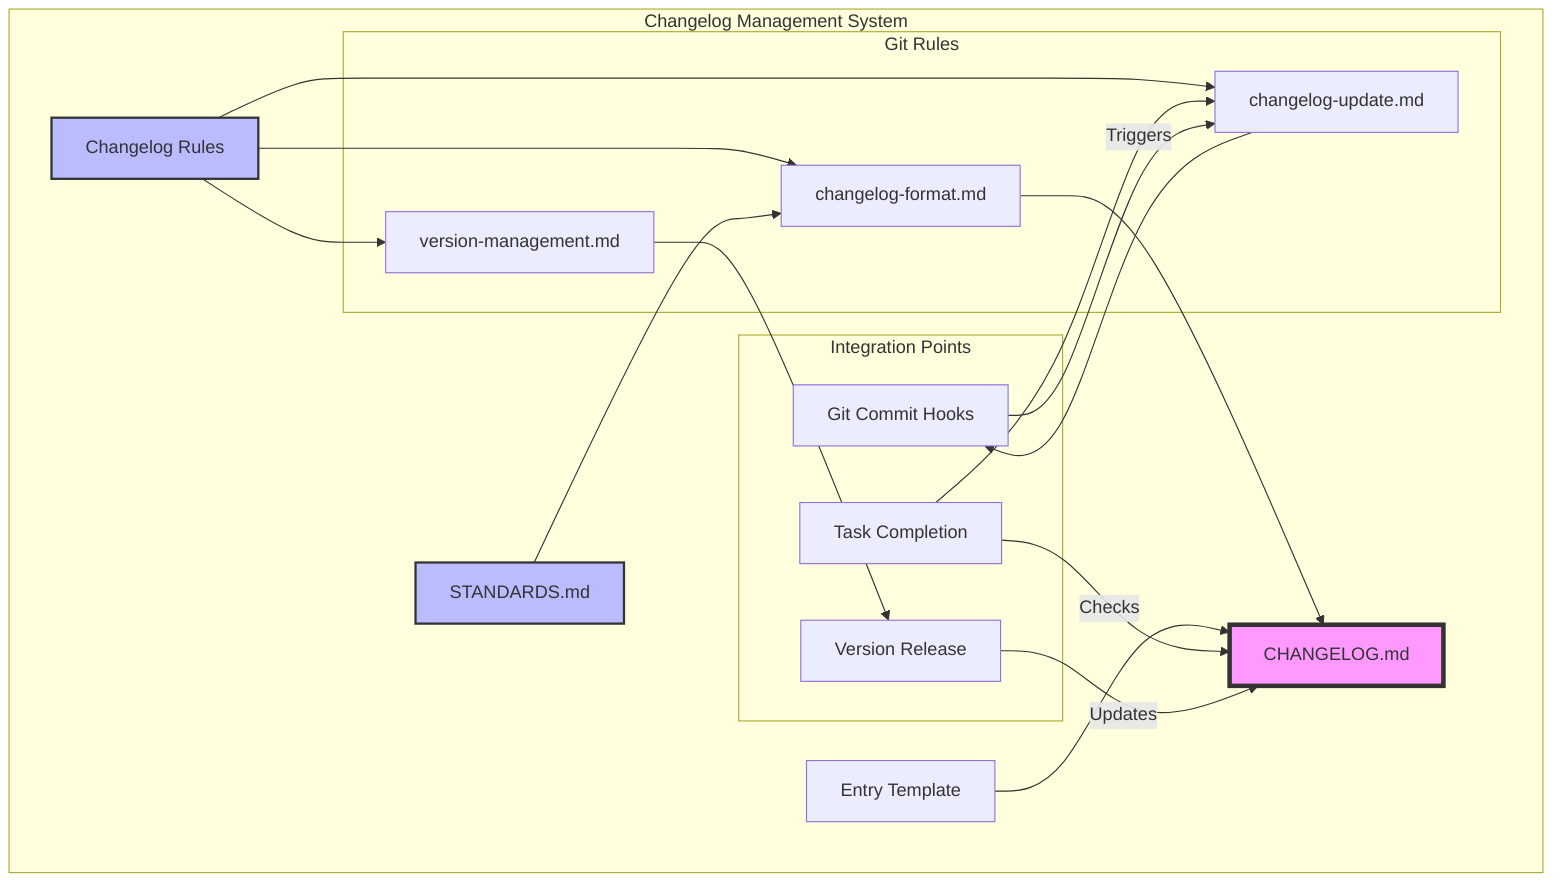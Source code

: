 graph TB
    subgraph "Changelog Management System"
        A[CHANGELOG.md]
        B[Changelog Rules]
        C[STANDARDS.md]
        D[Entry Template]
        
        subgraph "Git Rules"
            E[changelog-update.md]
            F[changelog-format.md]
            G[version-management.md]
        end
        
        subgraph "Integration Points"
            H[Git Commit Hooks]
            I[Task Completion]
            J[Version Release]
        end
    end
    
    B --> E
    B --> F
    B --> G
    
    E --> H
    F --> A
    G --> J
    
    D --> A
    C --> F
    I --> E
    
    H --> |Triggers| E
    I --> |Checks| A
    J --> |Updates| A
    
    style A fill:#f9f,stroke:#333,stroke-width:4px
    style B fill:#bbf,stroke:#333,stroke-width:2px
    style C fill:#bbf,stroke:#333,stroke-width:2px